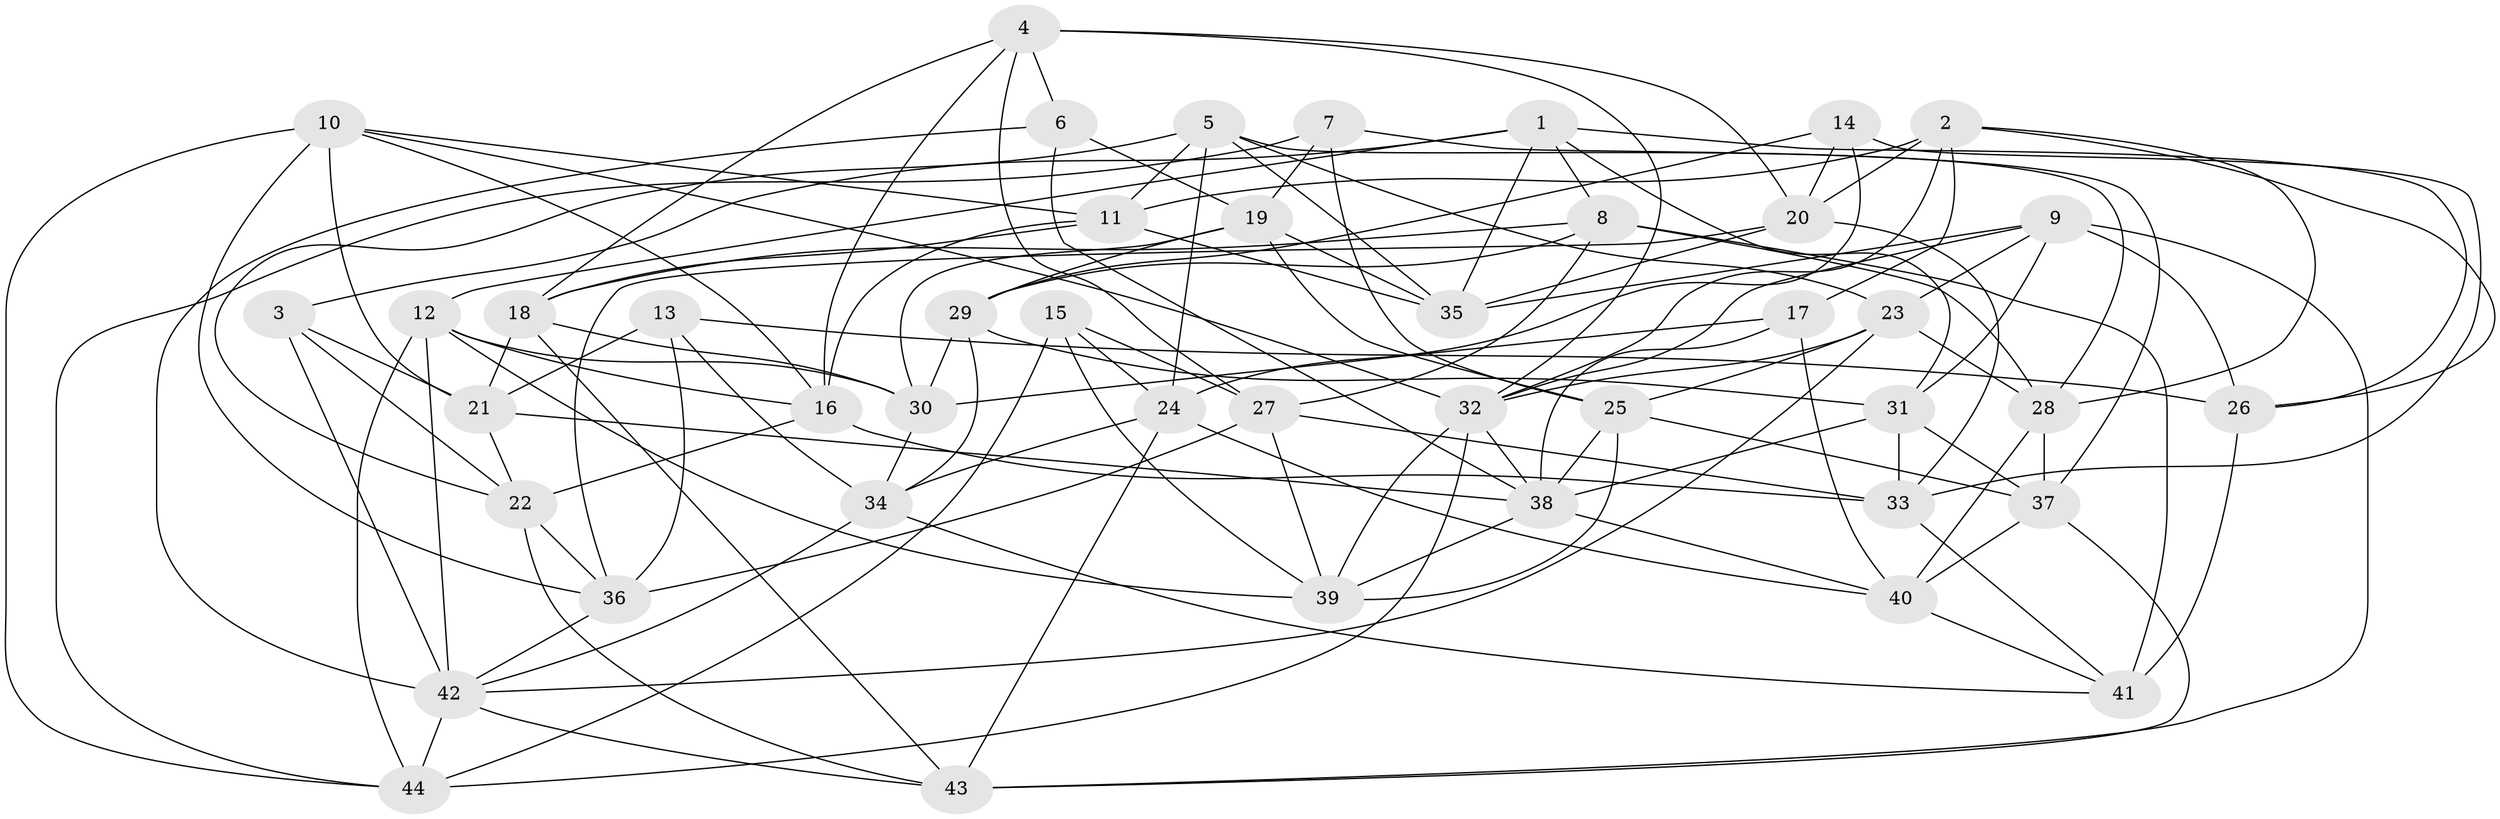// original degree distribution, {4: 1.0}
// Generated by graph-tools (version 1.1) at 2025/50/03/09/25 03:50:51]
// undirected, 44 vertices, 127 edges
graph export_dot {
graph [start="1"]
  node [color=gray90,style=filled];
  1;
  2;
  3;
  4;
  5;
  6;
  7;
  8;
  9;
  10;
  11;
  12;
  13;
  14;
  15;
  16;
  17;
  18;
  19;
  20;
  21;
  22;
  23;
  24;
  25;
  26;
  27;
  28;
  29;
  30;
  31;
  32;
  33;
  34;
  35;
  36;
  37;
  38;
  39;
  40;
  41;
  42;
  43;
  44;
  1 -- 3 [weight=1.0];
  1 -- 8 [weight=1.0];
  1 -- 12 [weight=1.0];
  1 -- 26 [weight=1.0];
  1 -- 31 [weight=1.0];
  1 -- 35 [weight=1.0];
  2 -- 11 [weight=1.0];
  2 -- 17 [weight=1.0];
  2 -- 20 [weight=1.0];
  2 -- 26 [weight=1.0];
  2 -- 28 [weight=1.0];
  2 -- 32 [weight=1.0];
  3 -- 21 [weight=1.0];
  3 -- 22 [weight=1.0];
  3 -- 42 [weight=1.0];
  4 -- 6 [weight=1.0];
  4 -- 16 [weight=1.0];
  4 -- 18 [weight=1.0];
  4 -- 20 [weight=1.0];
  4 -- 27 [weight=1.0];
  4 -- 32 [weight=1.0];
  5 -- 11 [weight=1.0];
  5 -- 22 [weight=1.0];
  5 -- 23 [weight=1.0];
  5 -- 24 [weight=1.0];
  5 -- 28 [weight=1.0];
  5 -- 35 [weight=1.0];
  6 -- 19 [weight=1.0];
  6 -- 38 [weight=1.0];
  6 -- 42 [weight=1.0];
  7 -- 19 [weight=1.0];
  7 -- 25 [weight=1.0];
  7 -- 37 [weight=1.0];
  7 -- 44 [weight=1.0];
  8 -- 18 [weight=1.0];
  8 -- 27 [weight=1.0];
  8 -- 28 [weight=1.0];
  8 -- 29 [weight=1.0];
  8 -- 41 [weight=1.0];
  9 -- 23 [weight=1.0];
  9 -- 26 [weight=1.0];
  9 -- 31 [weight=1.0];
  9 -- 32 [weight=1.0];
  9 -- 35 [weight=1.0];
  9 -- 43 [weight=1.0];
  10 -- 11 [weight=1.0];
  10 -- 16 [weight=1.0];
  10 -- 21 [weight=1.0];
  10 -- 32 [weight=1.0];
  10 -- 36 [weight=1.0];
  10 -- 44 [weight=1.0];
  11 -- 16 [weight=1.0];
  11 -- 18 [weight=1.0];
  11 -- 35 [weight=1.0];
  12 -- 16 [weight=1.0];
  12 -- 30 [weight=1.0];
  12 -- 39 [weight=1.0];
  12 -- 42 [weight=1.0];
  12 -- 44 [weight=1.0];
  13 -- 21 [weight=1.0];
  13 -- 26 [weight=1.0];
  13 -- 34 [weight=1.0];
  13 -- 36 [weight=1.0];
  14 -- 20 [weight=1.0];
  14 -- 24 [weight=1.0];
  14 -- 29 [weight=1.0];
  14 -- 33 [weight=1.0];
  15 -- 24 [weight=1.0];
  15 -- 27 [weight=1.0];
  15 -- 39 [weight=1.0];
  15 -- 44 [weight=1.0];
  16 -- 22 [weight=1.0];
  16 -- 33 [weight=1.0];
  17 -- 30 [weight=1.0];
  17 -- 38 [weight=1.0];
  17 -- 40 [weight=1.0];
  18 -- 21 [weight=1.0];
  18 -- 30 [weight=1.0];
  18 -- 43 [weight=1.0];
  19 -- 25 [weight=1.0];
  19 -- 29 [weight=1.0];
  19 -- 30 [weight=1.0];
  19 -- 35 [weight=1.0];
  20 -- 33 [weight=1.0];
  20 -- 35 [weight=1.0];
  20 -- 36 [weight=1.0];
  21 -- 22 [weight=1.0];
  21 -- 38 [weight=1.0];
  22 -- 36 [weight=1.0];
  22 -- 43 [weight=1.0];
  23 -- 25 [weight=1.0];
  23 -- 28 [weight=1.0];
  23 -- 32 [weight=1.0];
  23 -- 42 [weight=1.0];
  24 -- 34 [weight=1.0];
  24 -- 40 [weight=1.0];
  24 -- 43 [weight=1.0];
  25 -- 37 [weight=1.0];
  25 -- 38 [weight=1.0];
  25 -- 39 [weight=1.0];
  26 -- 41 [weight=2.0];
  27 -- 33 [weight=1.0];
  27 -- 36 [weight=1.0];
  27 -- 39 [weight=1.0];
  28 -- 37 [weight=1.0];
  28 -- 40 [weight=1.0];
  29 -- 30 [weight=1.0];
  29 -- 31 [weight=1.0];
  29 -- 34 [weight=1.0];
  30 -- 34 [weight=1.0];
  31 -- 33 [weight=1.0];
  31 -- 37 [weight=1.0];
  31 -- 38 [weight=1.0];
  32 -- 38 [weight=1.0];
  32 -- 39 [weight=1.0];
  32 -- 44 [weight=1.0];
  33 -- 41 [weight=1.0];
  34 -- 41 [weight=1.0];
  34 -- 42 [weight=1.0];
  36 -- 42 [weight=1.0];
  37 -- 40 [weight=1.0];
  37 -- 43 [weight=1.0];
  38 -- 39 [weight=1.0];
  38 -- 40 [weight=1.0];
  40 -- 41 [weight=1.0];
  42 -- 43 [weight=1.0];
  42 -- 44 [weight=1.0];
}
